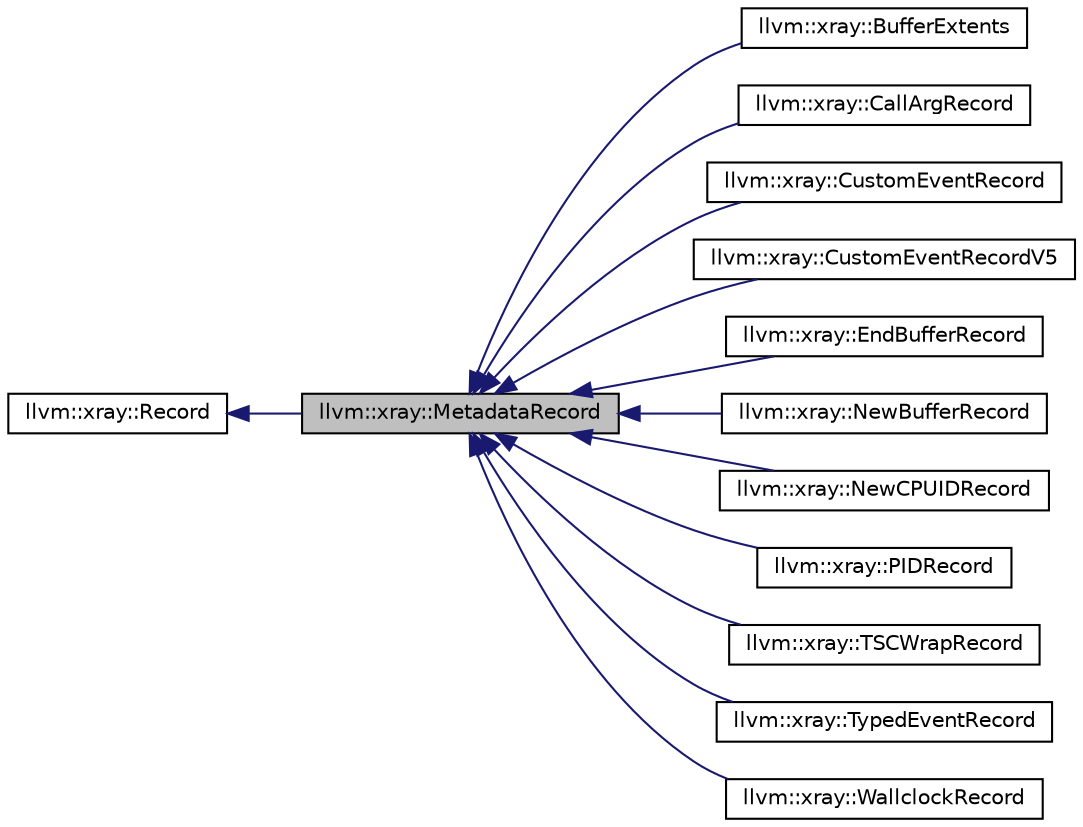 digraph "llvm::xray::MetadataRecord"
{
 // LATEX_PDF_SIZE
  bgcolor="transparent";
  edge [fontname="Helvetica",fontsize="10",labelfontname="Helvetica",labelfontsize="10"];
  node [fontname="Helvetica",fontsize="10",shape="box"];
  rankdir="LR";
  Node1 [label="llvm::xray::MetadataRecord",height=0.2,width=0.4,color="black", fillcolor="grey75", style="filled", fontcolor="black",tooltip=" "];
  Node2 -> Node1 [dir="back",color="midnightblue",fontsize="10",style="solid",fontname="Helvetica"];
  Node2 [label="llvm::xray::Record",height=0.2,width=0.4,color="black",URL="$classllvm_1_1xray_1_1Record.html",tooltip=" "];
  Node1 -> Node3 [dir="back",color="midnightblue",fontsize="10",style="solid",fontname="Helvetica"];
  Node3 [label="llvm::xray::BufferExtents",height=0.2,width=0.4,color="black",URL="$classllvm_1_1xray_1_1BufferExtents.html",tooltip=" "];
  Node1 -> Node4 [dir="back",color="midnightblue",fontsize="10",style="solid",fontname="Helvetica"];
  Node4 [label="llvm::xray::CallArgRecord",height=0.2,width=0.4,color="black",URL="$classllvm_1_1xray_1_1CallArgRecord.html",tooltip=" "];
  Node1 -> Node5 [dir="back",color="midnightblue",fontsize="10",style="solid",fontname="Helvetica"];
  Node5 [label="llvm::xray::CustomEventRecord",height=0.2,width=0.4,color="black",URL="$classllvm_1_1xray_1_1CustomEventRecord.html",tooltip=" "];
  Node1 -> Node6 [dir="back",color="midnightblue",fontsize="10",style="solid",fontname="Helvetica"];
  Node6 [label="llvm::xray::CustomEventRecordV5",height=0.2,width=0.4,color="black",URL="$classllvm_1_1xray_1_1CustomEventRecordV5.html",tooltip=" "];
  Node1 -> Node7 [dir="back",color="midnightblue",fontsize="10",style="solid",fontname="Helvetica"];
  Node7 [label="llvm::xray::EndBufferRecord",height=0.2,width=0.4,color="black",URL="$classllvm_1_1xray_1_1EndBufferRecord.html",tooltip=" "];
  Node1 -> Node8 [dir="back",color="midnightblue",fontsize="10",style="solid",fontname="Helvetica"];
  Node8 [label="llvm::xray::NewBufferRecord",height=0.2,width=0.4,color="black",URL="$classllvm_1_1xray_1_1NewBufferRecord.html",tooltip=" "];
  Node1 -> Node9 [dir="back",color="midnightblue",fontsize="10",style="solid",fontname="Helvetica"];
  Node9 [label="llvm::xray::NewCPUIDRecord",height=0.2,width=0.4,color="black",URL="$classllvm_1_1xray_1_1NewCPUIDRecord.html",tooltip=" "];
  Node1 -> Node10 [dir="back",color="midnightblue",fontsize="10",style="solid",fontname="Helvetica"];
  Node10 [label="llvm::xray::PIDRecord",height=0.2,width=0.4,color="black",URL="$classllvm_1_1xray_1_1PIDRecord.html",tooltip=" "];
  Node1 -> Node11 [dir="back",color="midnightblue",fontsize="10",style="solid",fontname="Helvetica"];
  Node11 [label="llvm::xray::TSCWrapRecord",height=0.2,width=0.4,color="black",URL="$classllvm_1_1xray_1_1TSCWrapRecord.html",tooltip=" "];
  Node1 -> Node12 [dir="back",color="midnightblue",fontsize="10",style="solid",fontname="Helvetica"];
  Node12 [label="llvm::xray::TypedEventRecord",height=0.2,width=0.4,color="black",URL="$classllvm_1_1xray_1_1TypedEventRecord.html",tooltip=" "];
  Node1 -> Node13 [dir="back",color="midnightblue",fontsize="10",style="solid",fontname="Helvetica"];
  Node13 [label="llvm::xray::WallclockRecord",height=0.2,width=0.4,color="black",URL="$classllvm_1_1xray_1_1WallclockRecord.html",tooltip=" "];
}
